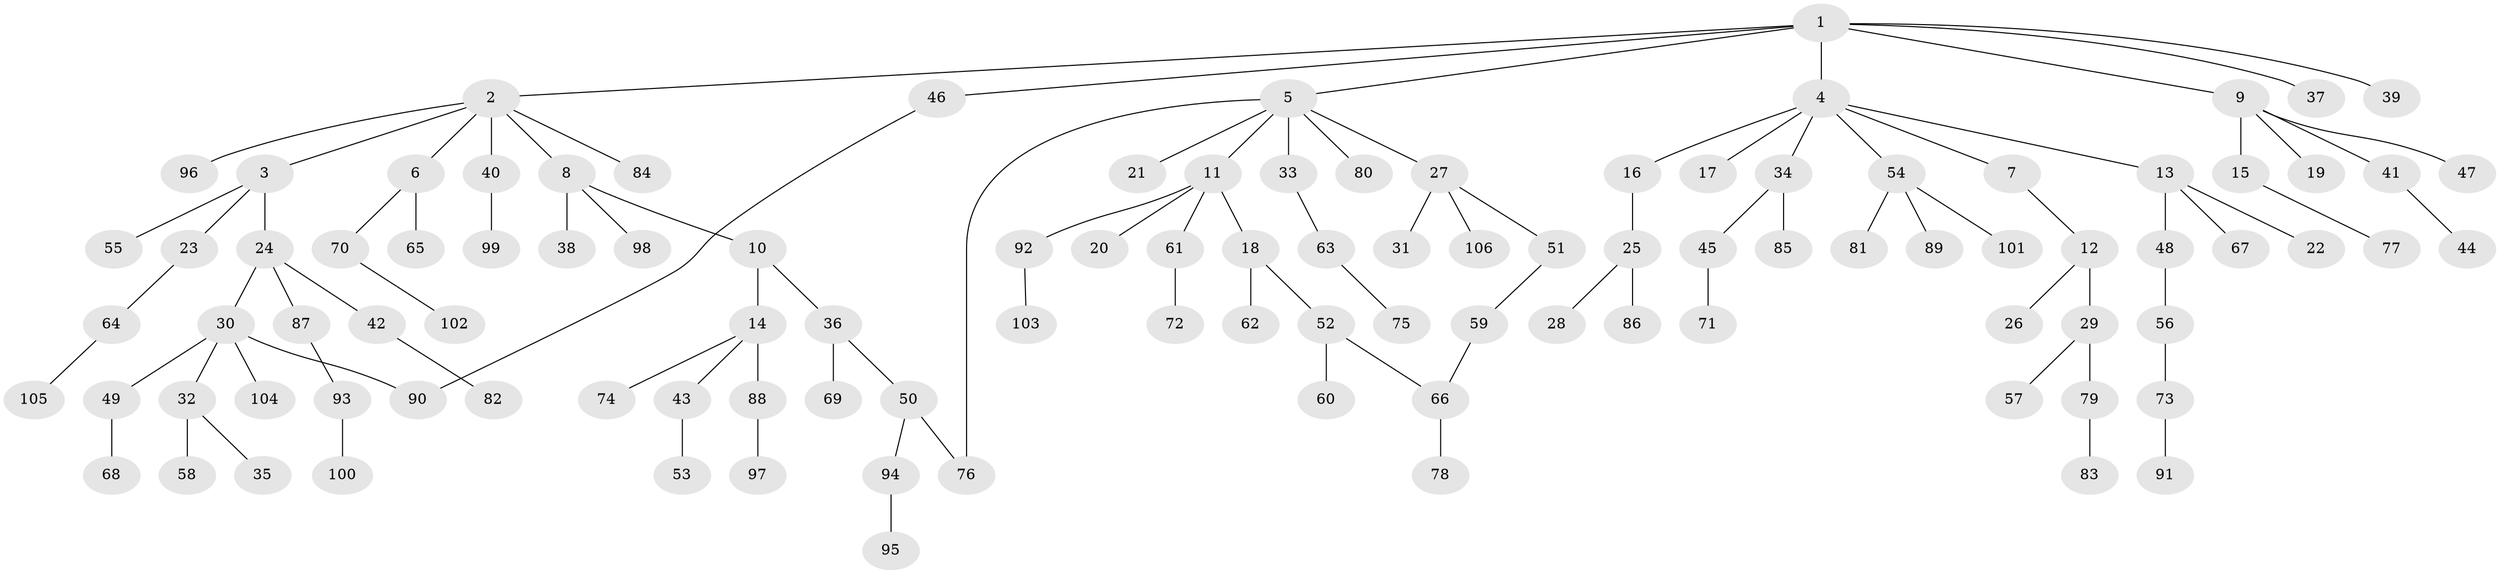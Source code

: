 // Generated by graph-tools (version 1.1) at 2025/10/02/27/25 16:10:51]
// undirected, 106 vertices, 108 edges
graph export_dot {
graph [start="1"]
  node [color=gray90,style=filled];
  1;
  2;
  3;
  4;
  5;
  6;
  7;
  8;
  9;
  10;
  11;
  12;
  13;
  14;
  15;
  16;
  17;
  18;
  19;
  20;
  21;
  22;
  23;
  24;
  25;
  26;
  27;
  28;
  29;
  30;
  31;
  32;
  33;
  34;
  35;
  36;
  37;
  38;
  39;
  40;
  41;
  42;
  43;
  44;
  45;
  46;
  47;
  48;
  49;
  50;
  51;
  52;
  53;
  54;
  55;
  56;
  57;
  58;
  59;
  60;
  61;
  62;
  63;
  64;
  65;
  66;
  67;
  68;
  69;
  70;
  71;
  72;
  73;
  74;
  75;
  76;
  77;
  78;
  79;
  80;
  81;
  82;
  83;
  84;
  85;
  86;
  87;
  88;
  89;
  90;
  91;
  92;
  93;
  94;
  95;
  96;
  97;
  98;
  99;
  100;
  101;
  102;
  103;
  104;
  105;
  106;
  1 -- 2;
  1 -- 4;
  1 -- 5;
  1 -- 9;
  1 -- 37;
  1 -- 39;
  1 -- 46;
  2 -- 3;
  2 -- 6;
  2 -- 8;
  2 -- 40;
  2 -- 84;
  2 -- 96;
  3 -- 23;
  3 -- 24;
  3 -- 55;
  4 -- 7;
  4 -- 13;
  4 -- 16;
  4 -- 17;
  4 -- 34;
  4 -- 54;
  5 -- 11;
  5 -- 21;
  5 -- 27;
  5 -- 33;
  5 -- 76;
  5 -- 80;
  6 -- 65;
  6 -- 70;
  7 -- 12;
  8 -- 10;
  8 -- 38;
  8 -- 98;
  9 -- 15;
  9 -- 19;
  9 -- 41;
  9 -- 47;
  10 -- 14;
  10 -- 36;
  11 -- 18;
  11 -- 20;
  11 -- 61;
  11 -- 92;
  12 -- 26;
  12 -- 29;
  13 -- 22;
  13 -- 48;
  13 -- 67;
  14 -- 43;
  14 -- 74;
  14 -- 88;
  15 -- 77;
  16 -- 25;
  18 -- 52;
  18 -- 62;
  23 -- 64;
  24 -- 30;
  24 -- 42;
  24 -- 87;
  25 -- 28;
  25 -- 86;
  27 -- 31;
  27 -- 51;
  27 -- 106;
  29 -- 57;
  29 -- 79;
  30 -- 32;
  30 -- 49;
  30 -- 104;
  30 -- 90;
  32 -- 35;
  32 -- 58;
  33 -- 63;
  34 -- 45;
  34 -- 85;
  36 -- 50;
  36 -- 69;
  40 -- 99;
  41 -- 44;
  42 -- 82;
  43 -- 53;
  45 -- 71;
  46 -- 90;
  48 -- 56;
  49 -- 68;
  50 -- 94;
  50 -- 76;
  51 -- 59;
  52 -- 60;
  52 -- 66;
  54 -- 81;
  54 -- 89;
  54 -- 101;
  56 -- 73;
  59 -- 66;
  61 -- 72;
  63 -- 75;
  64 -- 105;
  66 -- 78;
  70 -- 102;
  73 -- 91;
  79 -- 83;
  87 -- 93;
  88 -- 97;
  92 -- 103;
  93 -- 100;
  94 -- 95;
}
